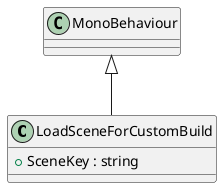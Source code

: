 @startuml
class LoadSceneForCustomBuild {
    + SceneKey : string
}
MonoBehaviour <|-- LoadSceneForCustomBuild
@enduml

